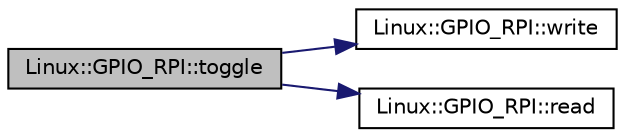 digraph "Linux::GPIO_RPI::toggle"
{
 // INTERACTIVE_SVG=YES
  edge [fontname="Helvetica",fontsize="10",labelfontname="Helvetica",labelfontsize="10"];
  node [fontname="Helvetica",fontsize="10",shape=record];
  rankdir="LR";
  Node1 [label="Linux::GPIO_RPI::toggle",height=0.2,width=0.4,color="black", fillcolor="grey75", style="filled", fontcolor="black"];
  Node1 -> Node2 [color="midnightblue",fontsize="10",style="solid",fontname="Helvetica"];
  Node2 [label="Linux::GPIO_RPI::write",height=0.2,width=0.4,color="black", fillcolor="white", style="filled",URL="$classLinux_1_1GPIO__RPI.html#afde9c90f16ece0fbb51f53dcd9097b9b"];
  Node1 -> Node3 [color="midnightblue",fontsize="10",style="solid",fontname="Helvetica"];
  Node3 [label="Linux::GPIO_RPI::read",height=0.2,width=0.4,color="black", fillcolor="white", style="filled",URL="$classLinux_1_1GPIO__RPI.html#a45639b317eeabb9d30a6670625b5f987"];
}
